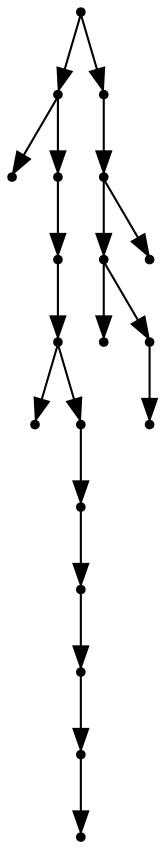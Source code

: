 digraph {
  19 [shape=point];
  11 [shape=point];
  0 [shape=point];
  10 [shape=point];
  9 [shape=point];
  8 [shape=point];
  1 [shape=point];
  7 [shape=point];
  6 [shape=point];
  5 [shape=point];
  4 [shape=point];
  3 [shape=point];
  2 [shape=point];
  18 [shape=point];
  17 [shape=point];
  15 [shape=point];
  12 [shape=point];
  14 [shape=point];
  13 [shape=point];
  16 [shape=point];
19 -> 11;
11 -> 0;
11 -> 10;
10 -> 9;
9 -> 8;
8 -> 1;
8 -> 7;
7 -> 6;
6 -> 5;
5 -> 4;
4 -> 3;
3 -> 2;
19 -> 18;
18 -> 17;
17 -> 15;
15 -> 12;
15 -> 14;
14 -> 13;
17 -> 16;
}
